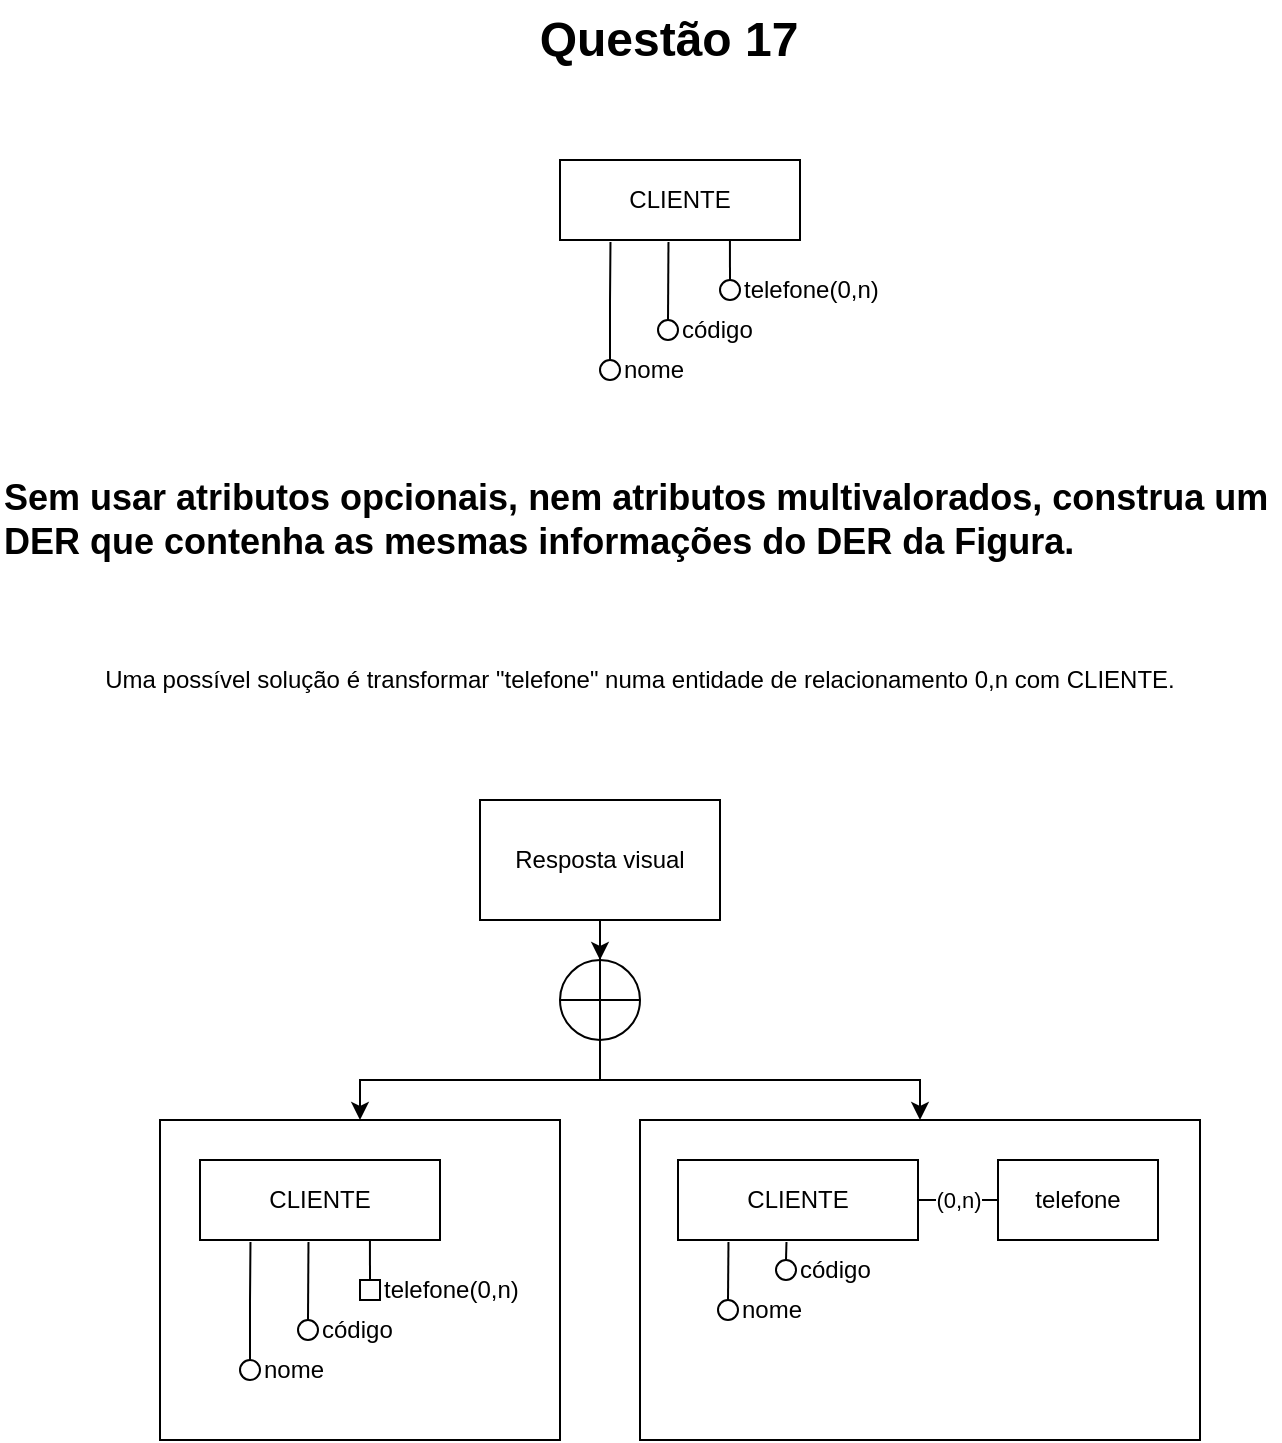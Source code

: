 <mxfile>
    <diagram id="K1PiYW7plfjryU15QX6y" name="Page-1">
        <mxGraphModel dx="717" dy="1126" grid="1" gridSize="10" guides="1" tooltips="1" connect="1" arrows="1" fold="1" page="1" pageScale="1" pageWidth="827" pageHeight="1169" math="0" shadow="0">
            <root>
                <mxCell id="0"/>
                <mxCell id="1" parent="0"/>
                <mxCell id="92" value="" style="rounded=0;whiteSpace=wrap;html=1;align=center;" vertex="1" parent="1">
                    <mxGeometry x="160" y="600" width="200" height="160" as="geometry"/>
                </mxCell>
                <mxCell id="3" value="Questão 17" style="text;strokeColor=none;fillColor=none;html=1;fontSize=24;fontStyle=1;verticalAlign=middle;align=center;" parent="1" vertex="1">
                    <mxGeometry x="240" y="40" width="348" height="40" as="geometry"/>
                </mxCell>
                <mxCell id="4" value="&lt;h2&gt;Sem usar atributos opcionais, nem atributos multivalorados, construa um DER que contenha as mesmas informações do DER da Figura.&lt;/h2&gt;" style="text;strokeColor=none;fillColor=none;align=left;verticalAlign=middle;whiteSpace=wrap;rounded=0;html=1;" parent="1" vertex="1">
                    <mxGeometry x="80" y="280" width="640" height="40" as="geometry"/>
                </mxCell>
                <mxCell id="65" value="CLIENTE" style="whiteSpace=wrap;html=1;" parent="1" vertex="1">
                    <mxGeometry x="360" y="120" width="120" height="40" as="geometry"/>
                </mxCell>
                <mxCell id="68" style="edgeStyle=orthogonalEdgeStyle;rounded=0;orthogonalLoop=1;jettySize=auto;html=1;exitX=0.5;exitY=0;exitDx=0;exitDy=0;entryX=0.708;entryY=1;entryDx=0;entryDy=0;entryPerimeter=0;endArrow=none;endFill=0;" parent="1" source="66" target="65" edge="1">
                    <mxGeometry relative="1" as="geometry"/>
                </mxCell>
                <mxCell id="66" value="telefone(0,n)" style="ellipse;whiteSpace=wrap;html=1;aspect=fixed;labelPosition=right;verticalLabelPosition=middle;align=left;verticalAlign=middle;" parent="1" vertex="1">
                    <mxGeometry x="440" y="180" width="10" height="10" as="geometry"/>
                </mxCell>
                <mxCell id="69" style="edgeStyle=orthogonalEdgeStyle;rounded=0;orthogonalLoop=1;jettySize=auto;html=1;exitX=0.5;exitY=0;exitDx=0;exitDy=0;entryX=0.452;entryY=1.025;entryDx=0;entryDy=0;entryPerimeter=0;endArrow=none;endFill=0;" parent="1" source="70" target="65" edge="1">
                    <mxGeometry relative="1" as="geometry">
                        <mxPoint x="413.96" y="180" as="targetPoint"/>
                    </mxGeometry>
                </mxCell>
                <mxCell id="70" value="código" style="ellipse;whiteSpace=wrap;html=1;aspect=fixed;labelPosition=right;verticalLabelPosition=middle;align=left;verticalAlign=middle;" parent="1" vertex="1">
                    <mxGeometry x="409" y="200" width="10" height="10" as="geometry"/>
                </mxCell>
                <mxCell id="71" style="edgeStyle=orthogonalEdgeStyle;rounded=0;orthogonalLoop=1;jettySize=auto;html=1;exitX=0.5;exitY=0;exitDx=0;exitDy=0;entryX=0.452;entryY=1.025;entryDx=0;entryDy=0;entryPerimeter=0;endArrow=none;endFill=0;" parent="1" source="72" edge="1">
                    <mxGeometry relative="1" as="geometry">
                        <mxPoint x="385.24" y="161" as="targetPoint"/>
                    </mxGeometry>
                </mxCell>
                <mxCell id="72" value="nome" style="ellipse;whiteSpace=wrap;html=1;aspect=fixed;labelPosition=right;verticalLabelPosition=middle;align=left;verticalAlign=middle;" parent="1" vertex="1">
                    <mxGeometry x="380" y="220" width="10" height="10" as="geometry"/>
                </mxCell>
                <mxCell id="80" value="Uma possível solução é transformar &quot;telefone&quot; numa entidade de relacionamento 0,n com CLIENTE." style="text;html=1;strokeColor=none;fillColor=none;align=center;verticalAlign=middle;whiteSpace=wrap;rounded=0;" vertex="1" parent="1">
                    <mxGeometry x="80" y="360" width="640" height="40" as="geometry"/>
                </mxCell>
                <mxCell id="83" value="CLIENTE" style="whiteSpace=wrap;html=1;" vertex="1" parent="1">
                    <mxGeometry x="180" y="620" width="120" height="40" as="geometry"/>
                </mxCell>
                <mxCell id="84" style="edgeStyle=orthogonalEdgeStyle;rounded=0;orthogonalLoop=1;jettySize=auto;html=1;exitX=0.5;exitY=0;exitDx=0;exitDy=0;entryX=0.708;entryY=1;entryDx=0;entryDy=0;entryPerimeter=0;endArrow=none;endFill=0;" edge="1" source="85" target="83" parent="1">
                    <mxGeometry relative="1" as="geometry"/>
                </mxCell>
                <mxCell id="85" value="telefone(0,n)" style="rounded=0;whiteSpace=wrap;html=1;fontFamily=Helvetica;fontSize=12;fontColor=#000000;align=left;strokeColor=#000000;fillColor=#ffffff;labelPosition=right;verticalLabelPosition=middle;verticalAlign=middle;" vertex="1" parent="1">
                    <mxGeometry x="260" y="680" width="10" height="10" as="geometry"/>
                </mxCell>
                <mxCell id="86" style="edgeStyle=orthogonalEdgeStyle;rounded=0;orthogonalLoop=1;jettySize=auto;html=1;exitX=0.5;exitY=0;exitDx=0;exitDy=0;entryX=0.452;entryY=1.025;entryDx=0;entryDy=0;entryPerimeter=0;endArrow=none;endFill=0;" edge="1" source="87" target="83" parent="1">
                    <mxGeometry relative="1" as="geometry">
                        <mxPoint x="233.96" y="680" as="targetPoint"/>
                    </mxGeometry>
                </mxCell>
                <mxCell id="87" value="código" style="ellipse;whiteSpace=wrap;html=1;aspect=fixed;labelPosition=right;verticalLabelPosition=middle;align=left;verticalAlign=middle;" vertex="1" parent="1">
                    <mxGeometry x="229" y="700" width="10" height="10" as="geometry"/>
                </mxCell>
                <mxCell id="88" style="edgeStyle=orthogonalEdgeStyle;rounded=0;orthogonalLoop=1;jettySize=auto;html=1;exitX=0.5;exitY=0;exitDx=0;exitDy=0;entryX=0.452;entryY=1.025;entryDx=0;entryDy=0;entryPerimeter=0;endArrow=none;endFill=0;" edge="1" source="89" parent="1">
                    <mxGeometry relative="1" as="geometry">
                        <mxPoint x="205.24" y="661" as="targetPoint"/>
                    </mxGeometry>
                </mxCell>
                <mxCell id="89" value="nome" style="ellipse;whiteSpace=wrap;html=1;aspect=fixed;labelPosition=right;verticalLabelPosition=middle;align=left;verticalAlign=middle;" vertex="1" parent="1">
                    <mxGeometry x="200" y="720" width="10" height="10" as="geometry"/>
                </mxCell>
                <mxCell id="96" style="edgeStyle=orthogonalEdgeStyle;rounded=0;orthogonalLoop=1;jettySize=auto;html=1;" edge="1" parent="1" source="91" target="90">
                    <mxGeometry relative="1" as="geometry">
                        <mxPoint x="390" y="540" as="targetPoint"/>
                    </mxGeometry>
                </mxCell>
                <mxCell id="91" value="Resposta visual" style="rounded=0;whiteSpace=wrap;html=1;align=center;" vertex="1" parent="1">
                    <mxGeometry x="320" y="440" width="120" height="60" as="geometry"/>
                </mxCell>
                <mxCell id="97" style="edgeStyle=orthogonalEdgeStyle;rounded=0;orthogonalLoop=1;jettySize=auto;html=1;" edge="1" parent="1" source="90" target="92">
                    <mxGeometry relative="1" as="geometry"/>
                </mxCell>
                <mxCell id="100" style="edgeStyle=orthogonalEdgeStyle;rounded=0;orthogonalLoop=1;jettySize=auto;html=1;" edge="1" parent="1" source="90" target="98">
                    <mxGeometry relative="1" as="geometry"/>
                </mxCell>
                <mxCell id="90" value="" style="shape=orEllipse;perimeter=ellipsePerimeter;whiteSpace=wrap;html=1;backgroundOutline=1;align=center;" vertex="1" parent="1">
                    <mxGeometry x="360" y="520" width="40" height="40" as="geometry"/>
                </mxCell>
                <mxCell id="98" value="" style="rounded=0;whiteSpace=wrap;html=1;align=center;" vertex="1" parent="1">
                    <mxGeometry x="400" y="600" width="280" height="160" as="geometry"/>
                </mxCell>
                <mxCell id="73" value="CLIENTE" style="whiteSpace=wrap;html=1;" vertex="1" parent="1">
                    <mxGeometry x="419" y="620" width="120" height="40" as="geometry"/>
                </mxCell>
                <mxCell id="74" value="(0,n)" style="edgeStyle=orthogonalEdgeStyle;rounded=0;orthogonalLoop=1;jettySize=auto;html=1;endArrow=none;endFill=0;" edge="1" source="75" target="73" parent="1">
                    <mxGeometry relative="1" as="geometry"/>
                </mxCell>
                <mxCell id="75" value="telefone" style="rounded=0;whiteSpace=wrap;html=1;fontFamily=Helvetica;fontSize=12;fontColor=#000000;align=center;strokeColor=#000000;fillColor=#ffffff;" vertex="1" parent="1">
                    <mxGeometry x="579" y="620" width="80" height="40" as="geometry"/>
                </mxCell>
                <mxCell id="76" style="edgeStyle=orthogonalEdgeStyle;rounded=0;orthogonalLoop=1;jettySize=auto;html=1;exitX=0.5;exitY=0;exitDx=0;exitDy=0;entryX=0.452;entryY=1.025;entryDx=0;entryDy=0;entryPerimeter=0;endArrow=none;endFill=0;" edge="1" source="77" target="73" parent="1">
                    <mxGeometry relative="1" as="geometry">
                        <mxPoint x="472.96" y="680" as="targetPoint"/>
                    </mxGeometry>
                </mxCell>
                <mxCell id="77" value="código" style="ellipse;whiteSpace=wrap;html=1;aspect=fixed;labelPosition=right;verticalLabelPosition=middle;align=left;verticalAlign=middle;" vertex="1" parent="1">
                    <mxGeometry x="468" y="670" width="10" height="10" as="geometry"/>
                </mxCell>
                <mxCell id="78" style="edgeStyle=orthogonalEdgeStyle;rounded=0;orthogonalLoop=1;jettySize=auto;html=1;exitX=0.5;exitY=0;exitDx=0;exitDy=0;entryX=0.452;entryY=1.025;entryDx=0;entryDy=0;entryPerimeter=0;endArrow=none;endFill=0;" edge="1" source="79" parent="1">
                    <mxGeometry relative="1" as="geometry">
                        <mxPoint x="444.24" y="661" as="targetPoint"/>
                    </mxGeometry>
                </mxCell>
                <mxCell id="79" value="nome" style="ellipse;whiteSpace=wrap;html=1;aspect=fixed;labelPosition=right;verticalLabelPosition=middle;align=left;verticalAlign=middle;" vertex="1" parent="1">
                    <mxGeometry x="439" y="690" width="10" height="10" as="geometry"/>
                </mxCell>
            </root>
        </mxGraphModel>
    </diagram>
</mxfile>